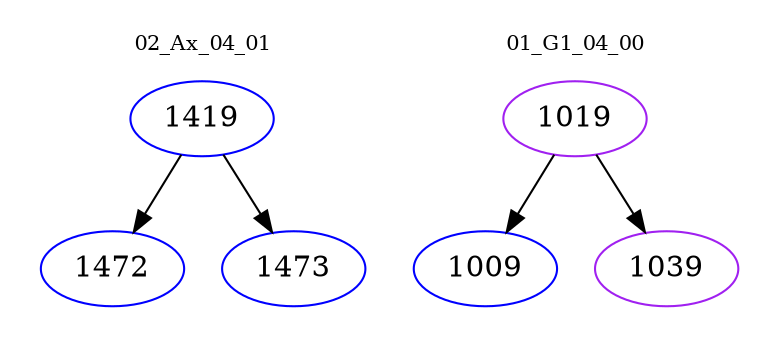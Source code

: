 digraph{
subgraph cluster_0 {
color = white
label = "02_Ax_04_01";
fontsize=10;
T0_1419 [label="1419", color="blue"]
T0_1419 -> T0_1472 [color="black"]
T0_1472 [label="1472", color="blue"]
T0_1419 -> T0_1473 [color="black"]
T0_1473 [label="1473", color="blue"]
}
subgraph cluster_1 {
color = white
label = "01_G1_04_00";
fontsize=10;
T1_1019 [label="1019", color="purple"]
T1_1019 -> T1_1009 [color="black"]
T1_1009 [label="1009", color="blue"]
T1_1019 -> T1_1039 [color="black"]
T1_1039 [label="1039", color="purple"]
}
}
